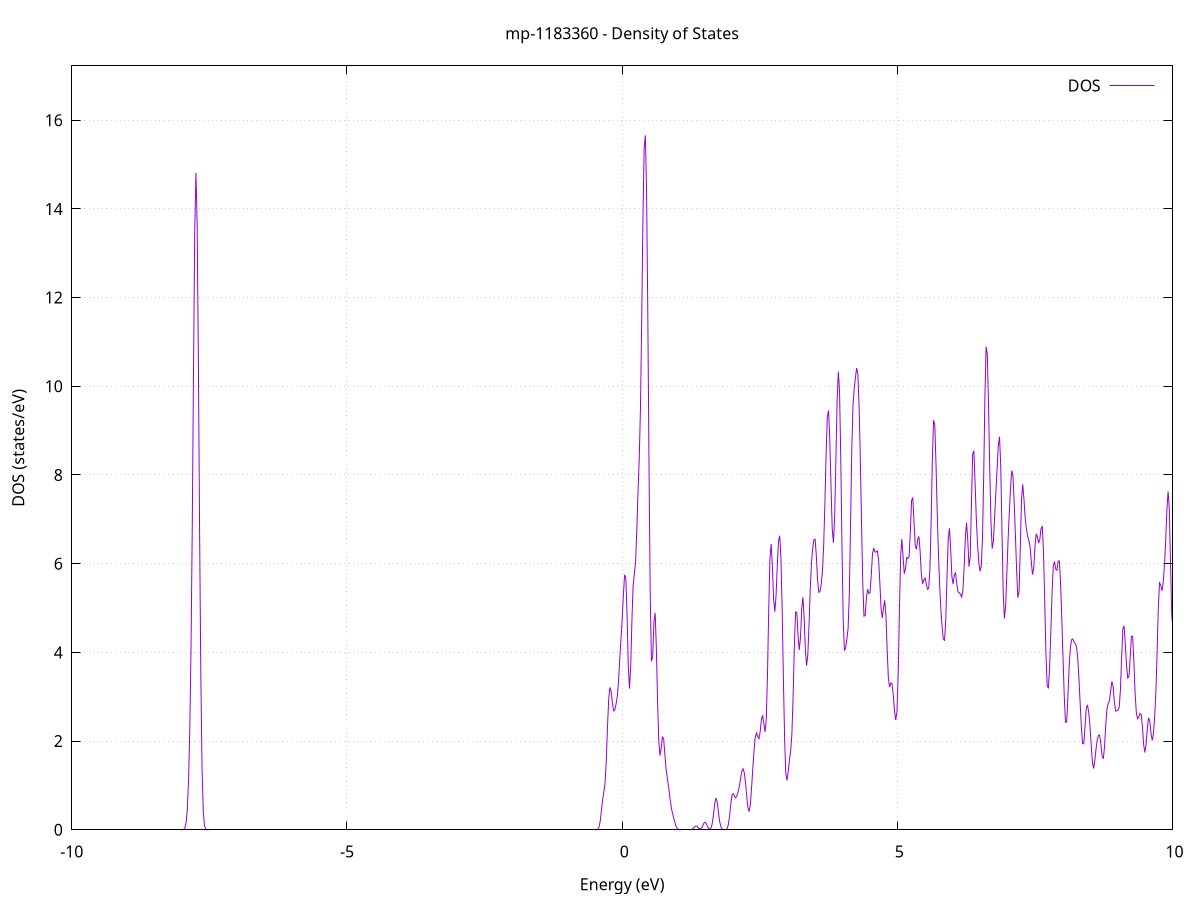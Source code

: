 set title 'mp-1183360 - Density of States'
set xlabel 'Energy (eV)'
set ylabel 'DOS (states/eV)'
set grid
set xrange [-10:10]
set yrange [0:17.225]
set xzeroaxis lt -1
set terminal png size 800,600
set output 'mp-1183360_dos_gnuplot.png'
plot '-' using 1:2 with lines title 'DOS'
-27.716200 0.000000
-27.694000 0.000000
-27.671800 0.000000
-27.649600 0.000000
-27.627500 0.000000
-27.605300 0.000000
-27.583100 0.000000
-27.560900 0.000000
-27.538700 0.000000
-27.516500 0.000000
-27.494300 0.000000
-27.472100 0.000000
-27.449900 0.000000
-27.427700 0.000000
-27.405500 0.000000
-27.383400 0.000000
-27.361200 0.000000
-27.339000 0.000000
-27.316800 0.000000
-27.294600 0.000000
-27.272400 0.000000
-27.250200 0.000000
-27.228000 0.000000
-27.205800 0.000000
-27.183600 0.000000
-27.161400 0.000000
-27.139300 0.000000
-27.117100 0.000000
-27.094900 0.000000
-27.072700 0.000000
-27.050500 0.000000
-27.028300 0.000000
-27.006100 0.000000
-26.983900 0.000000
-26.961700 0.000000
-26.939500 0.000000
-26.917300 0.000000
-26.895200 0.000000
-26.873000 0.000000
-26.850800 0.000000
-26.828600 0.000000
-26.806400 0.000000
-26.784200 0.000000
-26.762000 0.000000
-26.739800 0.000000
-26.717600 0.000000
-26.695400 0.000000
-26.673200 0.000000
-26.651100 0.000000
-26.628900 0.000000
-26.606700 0.000000
-26.584500 0.000000
-26.562300 0.000000
-26.540100 0.000000
-26.517900 0.000000
-26.495700 0.000000
-26.473500 0.000000
-26.451300 0.000000
-26.429100 0.000000
-26.407000 0.000000
-26.384800 0.000000
-26.362600 0.000000
-26.340400 0.000000
-26.318200 0.000000
-26.296000 0.000000
-26.273800 0.000000
-26.251600 0.000000
-26.229400 0.000000
-26.207200 0.000000
-26.185000 0.000000
-26.162900 0.000000
-26.140700 0.000000
-26.118500 0.000000
-26.096300 0.000000
-26.074100 0.000000
-26.051900 0.000000
-26.029700 0.000000
-26.007500 0.000000
-25.985300 0.000000
-25.963100 0.000000
-25.940900 0.000000
-25.918800 0.000000
-25.896600 0.000000
-25.874400 0.000000
-25.852200 0.000000
-25.830000 0.000300
-25.807800 0.004100
-25.785600 0.033700
-25.763400 0.196000
-25.741200 0.817100
-25.719000 2.488000
-25.696900 5.719300
-25.674700 10.488600
-25.652500 16.667700
-25.630300 24.891500
-25.608100 35.278000
-25.585900 44.205200
-25.563700 45.388500
-25.541500 36.996400
-25.519300 24.287400
-25.497100 13.337600
-25.474900 6.241100
-25.452800 2.415700
-25.430600 0.730800
-25.408400 0.164400
-25.386200 0.026600
-25.364000 0.003100
-25.341800 0.000200
-25.319600 0.000000
-25.297400 0.000000
-25.275200 0.000000
-25.253000 0.000000
-25.230800 0.000000
-25.208700 0.000000
-25.186500 0.000000
-25.164300 0.000000
-25.142100 0.000000
-25.119900 0.000000
-25.097700 0.000000
-25.075500 0.000000
-25.053300 0.000000
-25.031100 0.000000
-25.008900 0.000000
-24.986700 0.000000
-24.964600 0.000000
-24.942400 0.000000
-24.920200 0.000000
-24.898000 0.000000
-24.875800 0.000000
-24.853600 0.000000
-24.831400 0.000000
-24.809200 0.000000
-24.787000 0.000000
-24.764800 0.000000
-24.742600 0.000000
-24.720500 0.000000
-24.698300 0.000000
-24.676100 0.000000
-24.653900 0.000000
-24.631700 0.000000
-24.609500 0.000000
-24.587300 0.000000
-24.565100 0.000000
-24.542900 0.000000
-24.520700 0.000000
-24.498500 0.000000
-24.476400 0.000000
-24.454200 0.000000
-24.432000 0.000000
-24.409800 0.000000
-24.387600 0.000000
-24.365400 0.000000
-24.343200 0.000000
-24.321000 0.000000
-24.298800 0.000000
-24.276600 0.000000
-24.254400 0.000000
-24.232300 0.000000
-24.210100 0.000000
-24.187900 0.000000
-24.165700 0.000000
-24.143500 0.000000
-24.121300 0.000000
-24.099100 0.000000
-24.076900 0.000000
-24.054700 0.000000
-24.032500 0.000000
-24.010300 0.000000
-23.988200 0.000000
-23.966000 0.000000
-23.943800 0.000000
-23.921600 0.000000
-23.899400 0.000000
-23.877200 0.000000
-23.855000 0.000000
-23.832800 0.000000
-23.810600 0.000000
-23.788400 0.000000
-23.766200 0.000000
-23.744100 0.000000
-23.721900 0.000000
-23.699700 0.000000
-23.677500 0.000000
-23.655300 0.000000
-23.633100 0.000000
-23.610900 0.000000
-23.588700 0.000000
-23.566500 0.000000
-23.544300 0.000000
-23.522100 0.000000
-23.500000 0.000000
-23.477800 0.000000
-23.455600 0.000000
-23.433400 0.000000
-23.411200 0.000000
-23.389000 0.000000
-23.366800 0.000000
-23.344600 0.000000
-23.322400 0.000000
-23.300200 0.000000
-23.278000 0.000000
-23.255900 0.000000
-23.233700 0.000000
-23.211500 0.000000
-23.189300 0.000000
-23.167100 0.000000
-23.144900 0.000000
-23.122700 0.000000
-23.100500 0.000000
-23.078300 0.000000
-23.056100 0.000000
-23.033900 0.000000
-23.011800 0.000000
-22.989600 0.000000
-22.967400 0.000000
-22.945200 0.000000
-22.923000 0.000000
-22.900800 0.000000
-22.878600 0.000000
-22.856400 0.000000
-22.834200 0.000000
-22.812000 0.000000
-22.789800 0.000000
-22.767700 0.000000
-22.745500 0.000000
-22.723300 0.000000
-22.701100 0.000000
-22.678900 0.000000
-22.656700 0.000000
-22.634500 0.000000
-22.612300 0.000000
-22.590100 0.000000
-22.567900 0.000000
-22.545700 0.000000
-22.523600 0.000000
-22.501400 0.000000
-22.479200 0.000000
-22.457000 0.000000
-22.434800 0.000000
-22.412600 0.000000
-22.390400 0.000000
-22.368200 0.000000
-22.346000 0.000000
-22.323800 0.000000
-22.301600 0.000000
-22.279500 0.000000
-22.257300 0.000000
-22.235100 0.000000
-22.212900 0.000000
-22.190700 0.000000
-22.168500 0.000000
-22.146300 0.000000
-22.124100 0.000000
-22.101900 0.000000
-22.079700 0.000000
-22.057500 0.000000
-22.035400 0.000000
-22.013200 0.000000
-21.991000 0.000000
-21.968800 0.000000
-21.946600 0.000000
-21.924400 0.000000
-21.902200 0.000000
-21.880000 0.000000
-21.857800 0.000000
-21.835600 0.000000
-21.813400 0.000000
-21.791300 0.000000
-21.769100 0.000000
-21.746900 0.000000
-21.724700 0.000000
-21.702500 0.000000
-21.680300 0.000000
-21.658100 0.000000
-21.635900 0.000000
-21.613700 0.000000
-21.591500 0.000000
-21.569300 0.000000
-21.547200 0.000000
-21.525000 0.000000
-21.502800 0.000000
-21.480600 0.000000
-21.458400 0.000000
-21.436200 0.000000
-21.414000 0.000000
-21.391800 0.000000
-21.369600 0.000000
-21.347400 0.000000
-21.325200 0.000000
-21.303100 0.000000
-21.280900 0.000000
-21.258700 0.000000
-21.236500 0.000000
-21.214300 0.000000
-21.192100 0.000000
-21.169900 0.000000
-21.147700 0.000000
-21.125500 0.000000
-21.103300 0.000000
-21.081100 0.000000
-21.059000 0.000000
-21.036800 0.000000
-21.014600 0.000000
-20.992400 0.000000
-20.970200 0.000000
-20.948000 0.000000
-20.925800 0.000000
-20.903600 0.000000
-20.881400 0.000000
-20.859200 0.000000
-20.837000 0.000000
-20.814900 0.000000
-20.792700 0.000000
-20.770500 0.000000
-20.748300 0.000000
-20.726100 0.000000
-20.703900 0.000000
-20.681700 0.000000
-20.659500 0.000000
-20.637300 0.000000
-20.615100 0.000000
-20.593000 0.000000
-20.570800 0.000000
-20.548600 0.000000
-20.526400 0.000000
-20.504200 0.000000
-20.482000 0.000000
-20.459800 0.000000
-20.437600 0.000000
-20.415400 0.000000
-20.393200 0.000000
-20.371000 0.000000
-20.348900 0.000000
-20.326700 0.000000
-20.304500 0.000000
-20.282300 0.000000
-20.260100 0.000000
-20.237900 0.000000
-20.215700 0.000000
-20.193500 0.000000
-20.171300 0.000000
-20.149100 0.000000
-20.126900 0.000000
-20.104800 0.000000
-20.082600 0.000000
-20.060400 0.000000
-20.038200 0.000000
-20.016000 0.000000
-19.993800 0.000000
-19.971600 0.000000
-19.949400 0.000000
-19.927200 0.000000
-19.905000 0.000000
-19.882800 0.000000
-19.860700 0.000000
-19.838500 0.000000
-19.816300 0.000000
-19.794100 0.000000
-19.771900 0.000000
-19.749700 0.000000
-19.727500 0.000000
-19.705300 0.000000
-19.683100 0.000000
-19.660900 0.000000
-19.638700 0.000000
-19.616600 0.000000
-19.594400 0.000000
-19.572200 0.000000
-19.550000 0.000000
-19.527800 0.000000
-19.505600 0.000000
-19.483400 0.000000
-19.461200 0.000000
-19.439000 0.000000
-19.416800 0.000000
-19.394600 0.000000
-19.372500 0.000000
-19.350300 0.000000
-19.328100 0.000000
-19.305900 0.000000
-19.283700 0.000000
-19.261500 0.000000
-19.239300 0.000000
-19.217100 0.000000
-19.194900 0.000000
-19.172700 0.000000
-19.150500 0.000000
-19.128400 0.000000
-19.106200 0.000000
-19.084000 0.000000
-19.061800 0.000000
-19.039600 0.000000
-19.017400 0.000000
-18.995200 0.000000
-18.973000 0.000000
-18.950800 0.000000
-18.928600 0.000000
-18.906400 0.000000
-18.884300 0.000000
-18.862100 0.000000
-18.839900 0.000000
-18.817700 0.000000
-18.795500 0.000000
-18.773300 0.000000
-18.751100 0.000000
-18.728900 0.000000
-18.706700 0.000000
-18.684500 0.000000
-18.662300 0.000000
-18.640200 0.000000
-18.618000 0.000000
-18.595800 0.000000
-18.573600 0.000000
-18.551400 0.000000
-18.529200 0.000000
-18.507000 0.000000
-18.484800 0.000000
-18.462600 0.000000
-18.440400 0.000000
-18.418200 0.000000
-18.396100 0.000000
-18.373900 0.000000
-18.351700 0.000000
-18.329500 0.000000
-18.307300 0.000000
-18.285100 0.000000
-18.262900 0.000000
-18.240700 0.000000
-18.218500 0.000000
-18.196300 0.000000
-18.174100 0.000000
-18.152000 0.000000
-18.129800 0.000000
-18.107600 0.000000
-18.085400 0.000000
-18.063200 0.000000
-18.041000 0.000000
-18.018800 0.000000
-17.996600 0.000000
-17.974400 0.000000
-17.952200 0.000000
-17.930000 0.000000
-17.907900 0.000000
-17.885700 0.000000
-17.863500 0.000000
-17.841300 0.000000
-17.819100 0.000000
-17.796900 0.000000
-17.774700 0.000000
-17.752500 0.000000
-17.730300 0.000000
-17.708100 0.000000
-17.685900 0.000000
-17.663800 0.000000
-17.641600 0.000000
-17.619400 0.000000
-17.597200 0.000000
-17.575000 0.000000
-17.552800 0.000000
-17.530600 0.000000
-17.508400 0.000000
-17.486200 0.000000
-17.464000 0.000000
-17.441800 0.000000
-17.419700 0.000000
-17.397500 0.000000
-17.375300 0.000000
-17.353100 0.000000
-17.330900 0.000000
-17.308700 0.000000
-17.286500 0.000000
-17.264300 0.000000
-17.242100 0.000000
-17.219900 0.000000
-17.197700 0.000000
-17.175600 0.000000
-17.153400 0.000000
-17.131200 0.000000
-17.109000 0.000000
-17.086800 0.000000
-17.064600 0.000000
-17.042400 0.000000
-17.020200 0.000000
-16.998000 0.000000
-16.975800 0.000000
-16.953600 0.000000
-16.931500 0.000000
-16.909300 0.000000
-16.887100 0.000000
-16.864900 0.000000
-16.842700 0.000000
-16.820500 0.000000
-16.798300 0.000000
-16.776100 0.000000
-16.753900 0.000000
-16.731700 0.000000
-16.709500 0.000000
-16.687400 0.000000
-16.665200 0.000000
-16.643000 0.000000
-16.620800 0.000000
-16.598600 0.000000
-16.576400 0.000000
-16.554200 0.000000
-16.532000 0.000000
-16.509800 0.000000
-16.487600 0.000000
-16.465400 0.000000
-16.443300 0.000000
-16.421100 0.000000
-16.398900 0.000000
-16.376700 0.000000
-16.354500 0.000000
-16.332300 0.000000
-16.310100 0.000000
-16.287900 0.000000
-16.265700 0.000000
-16.243500 0.000000
-16.221300 0.000000
-16.199200 0.000000
-16.177000 0.000000
-16.154800 0.000000
-16.132600 0.000000
-16.110400 0.000000
-16.088200 0.000000
-16.066000 0.000000
-16.043800 0.000000
-16.021600 0.000000
-15.999400 0.000000
-15.977200 0.000000
-15.955100 0.000000
-15.932900 0.000000
-15.910700 0.000000
-15.888500 0.000000
-15.866300 0.000000
-15.844100 0.000000
-15.821900 0.000000
-15.799700 0.000000
-15.777500 0.000000
-15.755300 0.000000
-15.733100 0.000000
-15.711000 0.000000
-15.688800 0.000000
-15.666600 0.000000
-15.644400 0.000000
-15.622200 0.000000
-15.600000 0.000000
-15.577800 0.000000
-15.555600 0.000000
-15.533400 0.000000
-15.511200 0.000000
-15.489000 0.000000
-15.466900 0.000000
-15.444700 0.000000
-15.422500 0.000000
-15.400300 0.000000
-15.378100 0.000000
-15.355900 0.000000
-15.333700 0.000000
-15.311500 0.000000
-15.289300 0.000000
-15.267100 0.000000
-15.245000 0.000000
-15.222800 0.000000
-15.200600 0.000000
-15.178400 0.000000
-15.156200 0.000000
-15.134000 0.000000
-15.111800 0.000000
-15.089600 0.000000
-15.067400 0.000000
-15.045200 0.000000
-15.023000 0.000000
-15.000900 0.000000
-14.978700 0.000000
-14.956500 0.000000
-14.934300 0.000000
-14.912100 0.000000
-14.889900 0.000000
-14.867700 0.000000
-14.845500 0.000000
-14.823300 0.000000
-14.801100 0.000000
-14.778900 0.000000
-14.756800 0.000000
-14.734600 0.000000
-14.712400 0.000000
-14.690200 0.000000
-14.668000 0.000000
-14.645800 0.000000
-14.623600 0.000000
-14.601400 0.000000
-14.579200 0.000000
-14.557000 0.000000
-14.534800 0.000000
-14.512700 0.000000
-14.490500 0.000000
-14.468300 0.000000
-14.446100 0.000000
-14.423900 0.000000
-14.401700 0.000000
-14.379500 0.000000
-14.357300 0.000000
-14.335100 0.000000
-14.312900 0.000000
-14.290700 0.000000
-14.268600 0.000000
-14.246400 0.000000
-14.224200 0.000000
-14.202000 0.000000
-14.179800 0.000000
-14.157600 0.000000
-14.135400 0.000000
-14.113200 0.000000
-14.091000 0.000000
-14.068800 0.000000
-14.046600 0.000000
-14.024500 0.000000
-14.002300 0.000000
-13.980100 0.000000
-13.957900 0.000000
-13.935700 0.000000
-13.913500 0.000000
-13.891300 0.000000
-13.869100 0.000000
-13.846900 0.000000
-13.824700 0.000000
-13.802500 0.000000
-13.780400 0.000000
-13.758200 0.000000
-13.736000 0.000000
-13.713800 0.000000
-13.691600 0.000000
-13.669400 0.000000
-13.647200 0.000000
-13.625000 0.000000
-13.602800 0.000000
-13.580600 0.000000
-13.558400 0.000000
-13.536300 0.000000
-13.514100 0.000000
-13.491900 0.000000
-13.469700 0.000000
-13.447500 0.000000
-13.425300 0.000000
-13.403100 0.000000
-13.380900 0.000000
-13.358700 0.000000
-13.336500 0.000000
-13.314300 0.000000
-13.292200 0.000000
-13.270000 0.000000
-13.247800 0.000000
-13.225600 0.000000
-13.203400 0.000000
-13.181200 0.000000
-13.159000 0.000000
-13.136800 0.000000
-13.114600 0.000000
-13.092400 0.000000
-13.070200 0.000000
-13.048100 0.000000
-13.025900 0.000000
-13.003700 0.000000
-12.981500 0.000000
-12.959300 0.000000
-12.937100 0.000000
-12.914900 0.000000
-12.892700 0.000000
-12.870500 0.000000
-12.848300 0.000000
-12.826100 0.000000
-12.804000 0.000000
-12.781800 0.000000
-12.759600 0.000000
-12.737400 0.000000
-12.715200 0.000000
-12.693000 0.000000
-12.670800 0.000000
-12.648600 0.000000
-12.626400 0.000000
-12.604200 0.000000
-12.582000 0.000000
-12.559900 0.000000
-12.537700 0.000000
-12.515500 0.000000
-12.493300 0.000000
-12.471100 0.000000
-12.448900 0.000000
-12.426700 0.000000
-12.404500 0.000000
-12.382300 0.000000
-12.360100 0.000000
-12.337900 0.000000
-12.315800 0.000000
-12.293600 0.000000
-12.271400 0.000000
-12.249200 0.000000
-12.227000 0.000000
-12.204800 0.000000
-12.182600 0.000000
-12.160400 0.000000
-12.138200 0.000000
-12.116000 0.000000
-12.093800 0.000000
-12.071700 0.000000
-12.049500 0.000000
-12.027300 0.000000
-12.005100 0.000000
-11.982900 0.000000
-11.960700 0.000000
-11.938500 0.000000
-11.916300 0.000000
-11.894100 0.000000
-11.871900 0.000000
-11.849700 0.000000
-11.827600 0.000000
-11.805400 0.000000
-11.783200 0.000000
-11.761000 0.000000
-11.738800 0.000000
-11.716600 0.000000
-11.694400 0.000000
-11.672200 0.000000
-11.650000 0.000000
-11.627800 0.000000
-11.605600 0.000300
-11.583500 0.002900
-11.561300 0.018700
-11.539100 0.090000
-11.516900 0.328100
-11.494700 0.923400
-11.472500 2.029100
-11.450300 3.550200
-11.428100 5.162200
-11.405900 6.606000
-11.383700 7.765000
-11.361500 8.704800
-11.339400 9.758500
-11.317200 10.935900
-11.295000 11.617400
-11.272800 11.357400
-11.250600 10.451800
-11.228400 9.937800
-11.206200 11.165800
-11.184000 14.676800
-11.161800 19.407500
-11.139600 23.159900
-11.117400 24.111100
-11.095300 22.343000
-11.073100 19.789700
-11.050900 18.265100
-11.028700 17.906500
-11.006500 17.991100
-10.984300 18.411400
-10.962100 19.646000
-10.939900 22.043500
-10.917700 25.386200
-10.895500 28.544900
-10.873300 30.065600
-10.851200 29.816800
-10.829000 29.127200
-10.806800 28.493500
-10.784600 26.714200
-10.762400 23.291200
-10.740200 19.900000
-10.718000 18.410000
-10.695800 18.727100
-10.673600 19.350400
-10.651400 18.814700
-10.629200 16.303000
-10.607100 12.465200
-10.584900 9.324900
-10.562700 8.129600
-10.540500 8.324200
-10.518300 8.938600
-10.496100 9.586900
-10.473900 10.180100
-10.451700 10.685200
-10.429500 11.098200
-10.407300 11.183200
-10.385100 10.407500
-10.363000 8.477700
-10.340800 5.819800
-10.318600 3.279300
-10.296400 1.473700
-10.274200 0.509800
-10.252000 0.131000
-10.229800 0.024300
-10.207600 0.003200
-10.185400 0.000300
-10.163200 0.000000
-10.141100 0.000000
-10.118900 0.000000
-10.096700 0.000000
-10.074500 0.000000
-10.052300 0.000000
-10.030100 0.000000
-10.007900 0.000000
-9.985700 0.000000
-9.963500 0.000000
-9.941300 0.000000
-9.919100 0.000000
-9.897000 0.000000
-9.874800 0.000000
-9.852600 0.000000
-9.830400 0.000000
-9.808200 0.000000
-9.786000 0.000000
-9.763800 0.000000
-9.741600 0.000000
-9.719400 0.000000
-9.697200 0.000000
-9.675000 0.000000
-9.652900 0.000000
-9.630700 0.000000
-9.608500 0.000000
-9.586300 0.000000
-9.564100 0.000000
-9.541900 0.000000
-9.519700 0.000000
-9.497500 0.000000
-9.475300 0.000000
-9.453100 0.000000
-9.430900 0.000000
-9.408800 0.000000
-9.386600 0.000000
-9.364400 0.000000
-9.342200 0.000000
-9.320000 0.000000
-9.297800 0.000000
-9.275600 0.000000
-9.253400 0.000000
-9.231200 0.000000
-9.209000 0.000000
-9.186800 0.000000
-9.164700 0.000000
-9.142500 0.000000
-9.120300 0.000000
-9.098100 0.000000
-9.075900 0.000000
-9.053700 0.000000
-9.031500 0.000000
-9.009300 0.000000
-8.987100 0.000000
-8.964900 0.000000
-8.942700 0.000000
-8.920600 0.000000
-8.898400 0.000000
-8.876200 0.000000
-8.854000 0.000000
-8.831800 0.000000
-8.809600 0.000000
-8.787400 0.000000
-8.765200 0.000000
-8.743000 0.000000
-8.720800 0.000000
-8.698600 0.000000
-8.676500 0.000000
-8.654300 0.000000
-8.632100 0.000000
-8.609900 0.000000
-8.587700 0.000000
-8.565500 0.000000
-8.543300 0.000000
-8.521100 0.000000
-8.498900 0.000000
-8.476700 0.000000
-8.454500 0.000000
-8.432400 0.000000
-8.410200 0.000000
-8.388000 0.000000
-8.365800 0.000000
-8.343600 0.000000
-8.321400 0.000000
-8.299200 0.000000
-8.277000 0.000000
-8.254800 0.000000
-8.232600 0.000000
-8.210400 0.000000
-8.188300 0.000000
-8.166100 0.000000
-8.143900 0.000000
-8.121700 0.000000
-8.099500 0.000000
-8.077300 0.000000
-8.055100 0.000000
-8.032900 0.000000
-8.010700 0.000200
-7.988500 0.001400
-7.966300 0.009200
-7.944200 0.045000
-7.922000 0.167500
-7.899800 0.488200
-7.877600 1.150500
-7.855400 2.297100
-7.833200 4.115300
-7.811000 6.836600
-7.788800 10.308300
-7.766600 13.468500
-7.744400 14.813600
-7.722200 13.652900
-7.700100 10.563600
-7.677900 6.778500
-7.655700 3.499100
-7.633500 1.400600
-7.611300 0.421300
-7.589100 0.093100
-7.566900 0.014900
-7.544700 0.001700
-7.522500 0.000100
-7.500300 0.000000
-7.478100 0.000000
-7.456000 0.000000
-7.433800 0.000000
-7.411600 0.000000
-7.389400 0.000000
-7.367200 0.000000
-7.345000 0.000000
-7.322800 0.000000
-7.300600 0.000000
-7.278400 0.000000
-7.256200 0.000000
-7.234000 0.000000
-7.211900 0.000000
-7.189700 0.000000
-7.167500 0.000000
-7.145300 0.000000
-7.123100 0.000000
-7.100900 0.000000
-7.078700 0.000000
-7.056500 0.000000
-7.034300 0.000000
-7.012100 0.000000
-6.989900 0.000000
-6.967800 0.000000
-6.945600 0.000000
-6.923400 0.000000
-6.901200 0.000000
-6.879000 0.000000
-6.856800 0.000000
-6.834600 0.000000
-6.812400 0.000000
-6.790200 0.000000
-6.768000 0.000000
-6.745800 0.000000
-6.723700 0.000000
-6.701500 0.000000
-6.679300 0.000000
-6.657100 0.000000
-6.634900 0.000000
-6.612700 0.000000
-6.590500 0.000000
-6.568300 0.000000
-6.546100 0.000000
-6.523900 0.000000
-6.501700 0.000000
-6.479600 0.000000
-6.457400 0.000000
-6.435200 0.000000
-6.413000 0.000000
-6.390800 0.000000
-6.368600 0.000000
-6.346400 0.000000
-6.324200 0.000000
-6.302000 0.000000
-6.279800 0.000000
-6.257600 0.000000
-6.235500 0.000000
-6.213300 0.000000
-6.191100 0.000000
-6.168900 0.000000
-6.146700 0.000000
-6.124500 0.000000
-6.102300 0.000000
-6.080100 0.000000
-6.057900 0.000000
-6.035700 0.000000
-6.013500 0.000000
-5.991400 0.000000
-5.969200 0.000000
-5.947000 0.000000
-5.924800 0.000000
-5.902600 0.000000
-5.880400 0.000000
-5.858200 0.000000
-5.836000 0.000000
-5.813800 0.000000
-5.791600 0.000000
-5.769400 0.000000
-5.747300 0.000000
-5.725100 0.000000
-5.702900 0.000000
-5.680700 0.000000
-5.658500 0.000000
-5.636300 0.000000
-5.614100 0.000000
-5.591900 0.000000
-5.569700 0.000000
-5.547500 0.000000
-5.525300 0.000000
-5.503200 0.000000
-5.481000 0.000000
-5.458800 0.000000
-5.436600 0.000000
-5.414400 0.000000
-5.392200 0.000000
-5.370000 0.000000
-5.347800 0.000000
-5.325600 0.000000
-5.303400 0.000000
-5.281200 0.000000
-5.259100 0.000000
-5.236900 0.000000
-5.214700 0.000000
-5.192500 0.000000
-5.170300 0.000000
-5.148100 0.000000
-5.125900 0.000000
-5.103700 0.000000
-5.081500 0.000000
-5.059300 0.000000
-5.037100 0.000000
-5.015000 0.000000
-4.992800 0.000000
-4.970600 0.000000
-4.948400 0.000000
-4.926200 0.000000
-4.904000 0.000000
-4.881800 0.000000
-4.859600 0.000000
-4.837400 0.000000
-4.815200 0.000000
-4.793100 0.000000
-4.770900 0.000000
-4.748700 0.000000
-4.726500 0.000000
-4.704300 0.000000
-4.682100 0.000000
-4.659900 0.000000
-4.637700 0.000000
-4.615500 0.000000
-4.593300 0.000000
-4.571100 0.000000
-4.549000 0.000000
-4.526800 0.000000
-4.504600 0.000000
-4.482400 0.000000
-4.460200 0.000000
-4.438000 0.000000
-4.415800 0.000000
-4.393600 0.000000
-4.371400 0.000000
-4.349200 0.000000
-4.327000 0.000000
-4.304900 0.000000
-4.282700 0.000000
-4.260500 0.000000
-4.238300 0.000000
-4.216100 0.000000
-4.193900 0.000000
-4.171700 0.000000
-4.149500 0.000000
-4.127300 0.000000
-4.105100 0.000000
-4.082900 0.000000
-4.060800 0.000000
-4.038600 0.000000
-4.016400 0.000000
-3.994200 0.000000
-3.972000 0.000000
-3.949800 0.000000
-3.927600 0.000000
-3.905400 0.000000
-3.883200 0.000000
-3.861000 0.000000
-3.838800 0.000000
-3.816700 0.000000
-3.794500 0.000000
-3.772300 0.000000
-3.750100 0.000000
-3.727900 0.000000
-3.705700 0.000000
-3.683500 0.000000
-3.661300 0.000000
-3.639100 0.000000
-3.616900 0.000000
-3.594700 0.000000
-3.572600 0.000000
-3.550400 0.000000
-3.528200 0.000000
-3.506000 0.000000
-3.483800 0.000000
-3.461600 0.000000
-3.439400 0.000000
-3.417200 0.000000
-3.395000 0.000000
-3.372800 0.000000
-3.350600 0.000000
-3.328500 0.000000
-3.306300 0.000000
-3.284100 0.000000
-3.261900 0.000000
-3.239700 0.000000
-3.217500 0.000000
-3.195300 0.000000
-3.173100 0.000000
-3.150900 0.000000
-3.128700 0.000000
-3.106500 0.000000
-3.084400 0.000000
-3.062200 0.000000
-3.040000 0.000000
-3.017800 0.000000
-2.995600 0.000000
-2.973400 0.000000
-2.951200 0.000000
-2.929000 0.000000
-2.906800 0.000000
-2.884600 0.000000
-2.862400 0.000000
-2.840300 0.000000
-2.818100 0.000000
-2.795900 0.000000
-2.773700 0.000000
-2.751500 0.000000
-2.729300 0.000000
-2.707100 0.000000
-2.684900 0.000000
-2.662700 0.000000
-2.640500 0.000000
-2.618300 0.000000
-2.596200 0.000000
-2.574000 0.000000
-2.551800 0.000000
-2.529600 0.000000
-2.507400 0.000000
-2.485200 0.000000
-2.463000 0.000000
-2.440800 0.000000
-2.418600 0.000000
-2.396400 0.000000
-2.374200 0.000000
-2.352100 0.000000
-2.329900 0.000000
-2.307700 0.000000
-2.285500 0.000000
-2.263300 0.000000
-2.241100 0.000000
-2.218900 0.000000
-2.196700 0.000000
-2.174500 0.000000
-2.152300 0.000000
-2.130100 0.000000
-2.108000 0.000000
-2.085800 0.000000
-2.063600 0.000000
-2.041400 0.000000
-2.019200 0.000000
-1.997000 0.000000
-1.974800 0.000000
-1.952600 0.000000
-1.930400 0.000000
-1.908200 0.000000
-1.886000 0.000000
-1.863900 0.000000
-1.841700 0.000000
-1.819500 0.000000
-1.797300 0.000000
-1.775100 0.000000
-1.752900 0.000000
-1.730700 0.000000
-1.708500 0.000000
-1.686300 0.000000
-1.664100 0.000000
-1.641900 0.000000
-1.619800 0.000000
-1.597600 0.000000
-1.575400 0.000000
-1.553200 0.000000
-1.531000 0.000000
-1.508800 0.000000
-1.486600 0.000000
-1.464400 0.000000
-1.442200 0.000000
-1.420000 0.000000
-1.397800 0.000000
-1.375700 0.000000
-1.353500 0.000000
-1.331300 0.000000
-1.309100 0.000000
-1.286900 0.000000
-1.264700 0.000000
-1.242500 0.000000
-1.220300 0.000000
-1.198100 0.000000
-1.175900 0.000000
-1.153700 0.000000
-1.131600 0.000000
-1.109400 0.000000
-1.087200 0.000000
-1.065000 0.000000
-1.042800 0.000000
-1.020600 0.000000
-0.998400 0.000000
-0.976200 0.000000
-0.954000 0.000000
-0.931800 0.000000
-0.909600 0.000000
-0.887500 0.000000
-0.865300 0.000000
-0.843100 0.000000
-0.820900 0.000000
-0.798700 0.000000
-0.776500 0.000000
-0.754300 0.000000
-0.732100 0.000000
-0.709900 0.000000
-0.687700 0.000000
-0.665500 0.000000
-0.643400 0.000000
-0.621200 0.000000
-0.599000 0.000000
-0.576800 0.000000
-0.554600 0.000000
-0.532400 0.000000
-0.510200 0.000000
-0.488000 0.000200
-0.465800 0.001700
-0.443600 0.011800
-0.421400 0.056300
-0.399300 0.185000
-0.377100 0.420000
-0.354900 0.676000
-0.332700 0.850300
-0.310500 1.060800
-0.288300 1.564900
-0.266100 2.324700
-0.243900 2.961500
-0.221700 3.209900
-0.199500 3.111900
-0.177300 2.858400
-0.155200 2.682300
-0.133000 2.705100
-0.110800 2.832900
-0.088600 3.004600
-0.066400 3.342700
-0.044200 3.836700
-0.022000 4.297600
0.000200 4.741000
0.022400 5.285800
0.044600 5.748900
0.066800 5.683600
0.088900 4.861600
0.111100 3.735200
0.133300 3.182800
0.155500 3.659900
0.177700 4.727700
0.199900 5.521600
0.222100 5.770600
0.244300 6.042600
0.266500 6.762300
0.288700 7.622000
0.310800 8.378800
0.333000 9.512400
0.355200 11.460600
0.377400 13.741300
0.399600 15.361200
0.421800 15.658700
0.444000 14.396000
0.466200 11.657300
0.488400 8.184500
0.510600 5.244700
0.532800 3.798700
0.554900 3.905100
0.577100 4.675300
0.599300 4.893200
0.621500 4.113000
0.643700 2.908100
0.665900 1.996300
0.688100 1.672400
0.710300 1.845300
0.732500 2.103600
0.754700 2.041200
0.776900 1.691200
0.799000 1.360200
0.821200 1.161000
0.843400 0.980600
0.865600 0.753800
0.887800 0.543200
0.910000 0.397800
0.932200 0.289200
0.954400 0.183200
0.976600 0.090200
0.998800 0.032300
1.021000 0.008200
1.043100 0.001400
1.065300 0.000200
1.087500 0.000000
1.109700 0.000000
1.131900 0.000000
1.154100 0.000000
1.176300 0.000000
1.198500 0.000000
1.220700 0.000300
1.242900 0.001700
1.265100 0.008000
1.287200 0.025500
1.309400 0.055400
1.331600 0.082100
1.353800 0.083200
1.376000 0.057800
1.398200 0.029300
1.420400 0.019800
1.442600 0.040800
1.464800 0.093700
1.487000 0.153500
1.509200 0.172200
1.531300 0.131900
1.553500 0.069200
1.575700 0.026300
1.597900 0.017300
1.620100 0.054200
1.642300 0.173900
1.664500 0.395800
1.686700 0.633000
1.708900 0.717900
1.731100 0.587300
1.753300 0.354800
1.775400 0.162700
1.797600 0.057600
1.819800 0.015700
1.842000 0.003300
1.864200 0.001200
1.886400 0.005700
1.908600 0.031400
1.930800 0.120700
1.953000 0.320500
1.975200 0.594600
1.997400 0.791800
2.019500 0.811800
2.041700 0.743100
2.063900 0.721800
2.086100 0.772000
2.108300 0.859400
2.130500 0.984800
2.152700 1.157200
2.174900 1.319600
2.197100 1.376500
2.219300 1.285000
2.241500 1.064400
2.263600 0.769400
2.285800 0.501900
2.308000 0.407200
2.330200 0.577900
2.352400 0.956300
2.374600 1.394700
2.396800 1.792200
2.419000 2.083600
2.441200 2.181500
2.463400 2.102100
2.485600 2.053500
2.507700 2.211700
2.529900 2.477600
2.552100 2.580800
2.574300 2.403600
2.596500 2.206800
2.618700 2.485700
2.640900 3.494700
2.663100 4.936200
2.685300 6.115700
2.707500 6.444800
2.729700 5.938300
2.751800 5.206000
2.774000 4.916800
2.796200 5.267100
2.818400 5.943600
2.840600 6.500200
2.862800 6.630800
2.885000 6.144400
2.907200 4.990400
2.929400 3.451800
2.951600 2.075800
2.973800 1.279200
2.995900 1.110700
3.018100 1.321500
3.040300 1.578800
3.062500 1.775700
3.084700 2.169600
3.106900 3.026500
3.129100 4.143500
3.151300 4.909100
3.173500 4.907500
3.195700 4.393500
3.217900 4.053800
3.240000 4.327600
3.262200 4.963600
3.284400 5.241700
3.306600 4.794600
3.328800 4.059800
3.351000 3.700000
3.373200 3.939700
3.395400 4.612700
3.417600 5.412000
3.439800 6.015100
3.462000 6.338900
3.484100 6.538400
3.506300 6.551200
3.528500 6.178100
3.550700 5.637100
3.572900 5.352800
3.595100 5.377800
3.617300 5.535800
3.639500 5.827200
3.661700 6.405000
3.683900 7.342800
3.706100 8.464600
3.728200 9.313000
3.750400 9.449600
3.772600 8.827900
3.794800 7.766200
3.817000 6.791500
3.839200 6.473200
3.861400 7.064400
3.883600 8.328400
3.905800 9.659700
3.928000 10.326200
3.950200 9.883000
3.972300 8.395000
3.994500 6.387700
4.016700 4.728400
4.038900 4.040300
4.061100 4.104600
4.083300 4.301000
4.105500 4.535300
4.127700 5.314300
4.149900 6.861200
4.172100 8.542900
4.194300 9.566100
4.216400 9.946300
4.238600 10.197100
4.260800 10.412200
4.283000 10.271400
4.305200 9.575000
4.327400 8.387600
4.349600 6.935200
4.371800 5.585900
4.394000 4.815300
4.416200 4.832900
4.438400 5.234300
4.460500 5.425200
4.482700 5.327600
4.504900 5.355100
4.527100 5.758300
4.549300 6.225300
4.571500 6.353000
4.593700 6.264000
4.615900 6.263500
4.638100 6.285400
4.660300 6.081100
4.682500 5.573000
4.704600 4.995600
4.726800 4.775400
4.749000 4.999700
4.771200 5.175100
4.793400 4.819200
4.815600 4.052100
4.837800 3.406500
4.860000 3.216600
4.882200 3.311800
4.904400 3.295500
4.926600 3.025300
4.948700 2.676300
4.970900 2.475500
4.993100 2.660200
5.015300 3.492400
5.037500 4.884800
5.059700 6.147500
5.081900 6.554700
5.104100 6.168200
5.126300 5.775400
5.148500 5.884500
5.170700 6.138400
5.192800 6.114200
5.215000 6.165100
5.237200 6.746000
5.259400 7.432100
5.281600 7.481100
5.303800 6.924100
5.326000 6.401000
5.348200 6.324900
5.370400 6.548200
5.392600 6.613900
5.414800 6.266300
5.436900 5.759700
5.459100 5.542900
5.481300 5.637600
5.503500 5.676200
5.525700 5.544200
5.547900 5.420900
5.570100 5.445000
5.592300 5.872400
5.614500 6.949100
5.636700 8.339300
5.658800 9.235800
5.681000 9.130800
5.703200 8.235900
5.725400 7.140700
5.747600 6.223900
5.769800 5.509200
5.792000 4.953200
5.814200 4.559000
5.836400 4.293400
5.858600 4.272500
5.880800 4.764800
5.902900 5.704700
5.925100 6.561800
5.947300 6.796000
5.969500 6.332600
5.991700 5.707000
6.013900 5.539400
6.036100 5.753200
6.058300 5.791600
6.080500 5.543300
6.102700 5.360700
6.124900 5.346400
6.147000 5.311100
6.169200 5.249900
6.191400 5.391500
6.213600 5.894100
6.235800 6.586300
6.258000 6.924300
6.280200 6.530500
6.302400 5.932100
6.324600 6.153500
6.346800 7.352500
6.369000 8.471000
6.391100 8.549200
6.413300 7.810300
6.435500 7.012000
6.457700 6.446900
6.479900 6.047600
6.502100 5.829800
6.524300 5.924600
6.546500 6.544400
6.568700 7.912900
6.590900 9.715900
6.613100 10.893800
6.635200 10.721800
6.657400 9.562400
6.679600 8.128100
6.701800 6.916700
6.724000 6.340000
6.746200 6.508100
6.768400 7.060100
6.790600 7.611600
6.812800 8.131300
6.835000 8.662100
6.857200 8.860900
6.879300 8.198400
6.901500 6.739000
6.923700 5.333200
6.945900 4.762100
6.968100 5.059500
6.990300 5.789500
7.012500 6.536700
7.034700 7.151300
7.056900 7.709800
7.079100 8.097300
7.101300 7.982100
7.123400 7.398400
7.145600 6.655700
7.167800 5.853300
7.190000 5.233500
7.212200 5.369300
7.234400 6.365200
7.256600 7.445800
7.278800 7.789900
7.301000 7.452500
7.323200 7.033400
7.345400 6.786900
7.367500 6.625900
7.389700 6.523400
7.411900 6.383300
7.434100 6.054400
7.456300 5.755500
7.478500 5.897900
7.500700 6.376700
7.522900 6.673300
7.545100 6.606600
7.567300 6.466800
7.589500 6.548400
7.611600 6.798200
7.633800 6.836600
7.656000 6.276000
7.678200 5.152500
7.700400 3.975700
7.722600 3.261500
7.744800 3.187100
7.767000 3.651300
7.789200 4.455000
7.811400 5.336900
7.833600 5.941500
7.855700 6.051500
7.877900 5.876100
7.900100 5.851600
7.922300 6.056700
7.944500 6.064000
7.966700 5.560500
7.988900 4.740600
8.011100 3.864600
8.033300 3.011300
8.055500 2.420800
8.077700 2.434000
8.099800 3.004100
8.122000 3.682500
8.144200 4.113000
8.166400 4.284700
8.188600 4.300700
8.210800 4.237200
8.233000 4.189800
8.255200 4.133000
8.277400 3.888300
8.299600 3.413200
8.321800 2.856200
8.343900 2.327400
8.366100 1.944100
8.388300 1.937200
8.410500 2.326800
8.432700 2.727400
8.454900 2.814200
8.477100 2.653100
8.499300 2.367100
8.521500 1.951300
8.543700 1.535100
8.565900 1.383300
8.588000 1.551300
8.610200 1.823100
8.632400 2.022700
8.654600 2.136700
8.676800 2.128600
8.699000 1.931800
8.721200 1.664100
8.743400 1.601100
8.765600 1.886900
8.787800 2.370300
8.810000 2.737200
8.832100 2.848000
8.854300 2.906600
8.876500 3.130400
8.898700 3.346800
8.920900 3.234400
8.943100 2.885300
8.965300 2.678000
8.987500 2.679100
9.009700 2.694800
9.031900 2.764700
9.054100 3.157800
9.076200 3.901500
9.098400 4.537800
9.120600 4.596200
9.142800 4.179000
9.165000 3.708300
9.187200 3.420900
9.209400 3.457400
9.231600 3.888600
9.253800 4.368700
9.276000 4.356700
9.298200 3.786200
9.320300 3.088000
9.342500 2.645300
9.364700 2.506700
9.386900 2.540800
9.409100 2.622200
9.431300 2.596800
9.453500 2.322400
9.475700 1.924400
9.497900 1.743800
9.520100 1.926000
9.542300 2.285300
9.564400 2.522000
9.586600 2.456000
9.608800 2.183900
9.631000 2.017500
9.653200 2.155900
9.675400 2.529900
9.697600 3.092200
9.719800 3.970500
9.742000 4.994800
9.764200 5.568200
9.786400 5.517300
9.808500 5.388600
9.830700 5.566200
9.852900 5.946900
9.875100 6.483600
9.897300 7.179700
9.919500 7.631600
9.941700 7.236800
9.963900 6.023800
9.986100 4.850800
10.008300 4.504800
10.030500 4.929600
10.052600 5.432300
10.074800 5.399100
10.097000 4.840400
10.119200 4.377400
10.141400 4.599100
10.163600 5.349100
10.185800 5.847100
10.208000 5.601700
10.230200 4.960200
10.252400 4.571700
10.274600 4.572700
10.296700 4.606000
10.318900 4.388500
10.341100 3.983000
10.363300 3.661300
10.385500 3.669300
10.407700 4.025500
10.429900 4.422200
10.452100 4.509300
10.474300 4.331100
10.496500 4.219600
10.518700 4.332000
10.540800 4.578900
10.563000 4.814200
10.585200 4.899400
10.607400 4.839400
10.629600 4.877500
10.651800 5.228700
10.674000 5.838500
10.696200 6.427800
10.718400 6.677000
10.740600 6.607100
10.762700 6.576500
10.784900 6.655900
10.807100 6.563500
10.829300 6.125900
10.851500 5.420700
10.873700 4.804700
10.895900 4.734500
10.918100 5.322100
10.940300 6.199600
10.962500 6.810000
10.984700 6.714600
11.006800 5.791500
11.029000 4.388200
11.051200 3.148600
11.073400 2.540200
11.095600 2.636900
11.117800 3.296000
11.140000 4.339900
11.162200 5.417600
11.184400 5.906300
11.206600 5.503900
11.228800 4.795500
11.250900 4.569400
11.273100 4.869200
11.295300 5.303400
11.317500 5.693100
11.339700 5.918200
11.361900 5.803100
11.384100 5.489600
11.406300 5.380600
11.428500 5.571100
11.450700 5.708600
11.472900 5.529900
11.495000 5.231900
11.517200 5.085000
11.539400 4.984900
11.561600 4.705000
11.583800 4.387400
11.606000 4.448700
11.628200 4.968800
11.650400 5.463000
11.672600 5.410800
11.694800 4.826000
11.717000 4.231300
11.739100 4.196900
11.761300 4.973300
11.783500 6.345700
11.805700 7.538800
11.827900 7.640600
11.850100 6.558000
11.872300 5.134900
11.894500 4.182100
11.916700 3.919700
11.938900 4.157700
11.961100 4.393900
11.983200 4.128000
12.005400 3.511600
12.027600 3.210200
12.049800 3.544900
12.072000 4.238000
12.094200 4.863800
12.116400 5.198600
12.138600 5.270400
12.160800 5.275200
12.183000 5.380900
12.205200 5.586500
12.227300 5.854000
12.249500 6.212700
12.271700 6.683300
12.293900 7.286500
12.316100 7.927000
12.338300 8.139600
12.360500 7.439800
12.382700 6.076800
12.404900 4.979900
12.427100 4.774400
12.449300 5.131700
12.471400 5.358500
12.493600 5.398100
12.515800 5.754300
12.538000 6.567300
12.560200 7.232400
12.582400 6.979100
12.604600 5.841200
12.626800 4.845000
12.649000 4.899000
12.671200 5.743500
12.693400 6.303900
12.715500 5.884900
12.737700 4.792900
12.759900 3.907000
12.782100 3.816400
12.804300 4.353200
12.826500 4.923400
12.848700 5.220600
12.870900 5.380300
12.893100 5.513300
12.915300 5.571400
12.937500 5.667700
12.959600 5.922600
12.981800 6.026100
13.004000 5.639900
13.026200 5.140900
13.048400 5.286600
13.070600 6.195200
13.092800 7.222700
13.115000 7.847000
13.137200 8.129400
13.159400 8.164400
13.181600 7.676800
13.203700 6.572300
13.225900 5.333100
13.248100 4.466200
13.270300 4.048500
13.292500 3.920800
13.314700 3.922000
13.336900 3.946800
13.359100 4.072900
13.381300 4.608300
13.403500 5.705500
13.425700 6.912100
13.447800 7.421300
13.470000 6.910400
13.492200 5.905700
13.514400 5.183600
13.536600 5.089700
13.558800 5.482800
13.581000 5.975100
13.603200 6.174600
13.625400 5.829600
13.647600 4.909900
13.669800 3.837900
13.691900 3.366800
13.714100 3.864400
13.736300 4.930100
13.758500 5.768200
13.780700 5.859300
13.802900 5.384600
13.825100 5.050900
13.847300 5.424200
13.869500 6.367700
13.891700 7.258300
13.913900 7.685500
13.936000 7.599400
13.958200 7.103500
13.980400 6.519200
14.002600 6.249300
14.024800 6.439700
14.047000 6.963000
14.069200 7.544700
14.091400 7.870300
14.113600 7.672400
14.135800 6.821200
14.158000 5.542300
14.180100 4.332900
14.202300 3.486100
14.224500 2.993400
14.246700 2.823000
14.268900 2.899500
14.291100 2.984300
14.313300 2.920300
14.335500 2.837200
14.357700 2.885900
14.379900 2.950500
14.402100 2.871000
14.424200 2.814000
14.446400 3.121900
14.468600 3.718000
14.490800 3.955000
14.513000 3.359900
14.535200 2.240200
14.557400 1.260300
14.579600 0.762500
14.601800 0.673200
14.624000 0.749200
14.646200 0.764500
14.668300 0.617200
14.690500 0.371800
14.712700 0.161900
14.734900 0.049900
14.757100 0.010700
14.779300 0.001600
14.801500 0.000200
14.823700 0.000000
14.845900 0.000000
14.868100 0.000000
14.890300 0.000000
14.912400 0.000000
14.934600 0.000000
14.956800 0.000000
14.979000 0.000000
15.001200 0.000000
15.023400 0.000000
15.045600 0.000000
15.067800 0.000000
15.090000 0.000000
15.112200 0.000000
15.134400 0.000000
15.156500 0.000000
15.178700 0.000000
15.200900 0.000000
15.223100 0.000000
15.245300 0.000000
15.267500 0.000000
15.289700 0.000000
15.311900 0.000000
15.334100 0.000000
15.356300 0.000000
15.378500 0.000000
15.400600 0.000000
15.422800 0.000000
15.445000 0.000000
15.467200 0.000000
15.489400 0.000000
15.511600 0.000000
15.533800 0.000000
15.556000 0.000000
15.578200 0.000000
15.600400 0.000000
15.622600 0.000000
15.644700 0.000000
15.666900 0.000000
15.689100 0.000000
15.711300 0.000000
15.733500 0.000000
15.755700 0.000000
15.777900 0.000000
15.800100 0.000000
15.822300 0.000000
15.844500 0.000000
15.866700 0.000000
15.888800 0.000000
15.911000 0.000000
15.933200 0.000000
15.955400 0.000000
15.977600 0.000000
15.999800 0.000000
16.022000 0.000000
16.044200 0.000000
16.066400 0.000000
16.088600 0.000000
16.110700 0.000000
16.132900 0.000000
16.155100 0.000000
16.177300 0.000000
16.199500 0.000000
16.221700 0.000000
16.243900 0.000000
16.266100 0.000000
16.288300 0.000000
16.310500 0.000000
16.332700 0.000000
16.354800 0.000000
16.377000 0.000000
16.399200 0.000000
16.421400 0.000000
16.443600 0.000000
16.465800 0.000000
16.488000 0.000000
16.510200 0.000000
16.532400 0.000000
16.554600 0.000000
16.576800 0.000000
16.598900 0.000000
16.621100 0.000000
16.643300 0.000000
16.665500 0.000000
e
